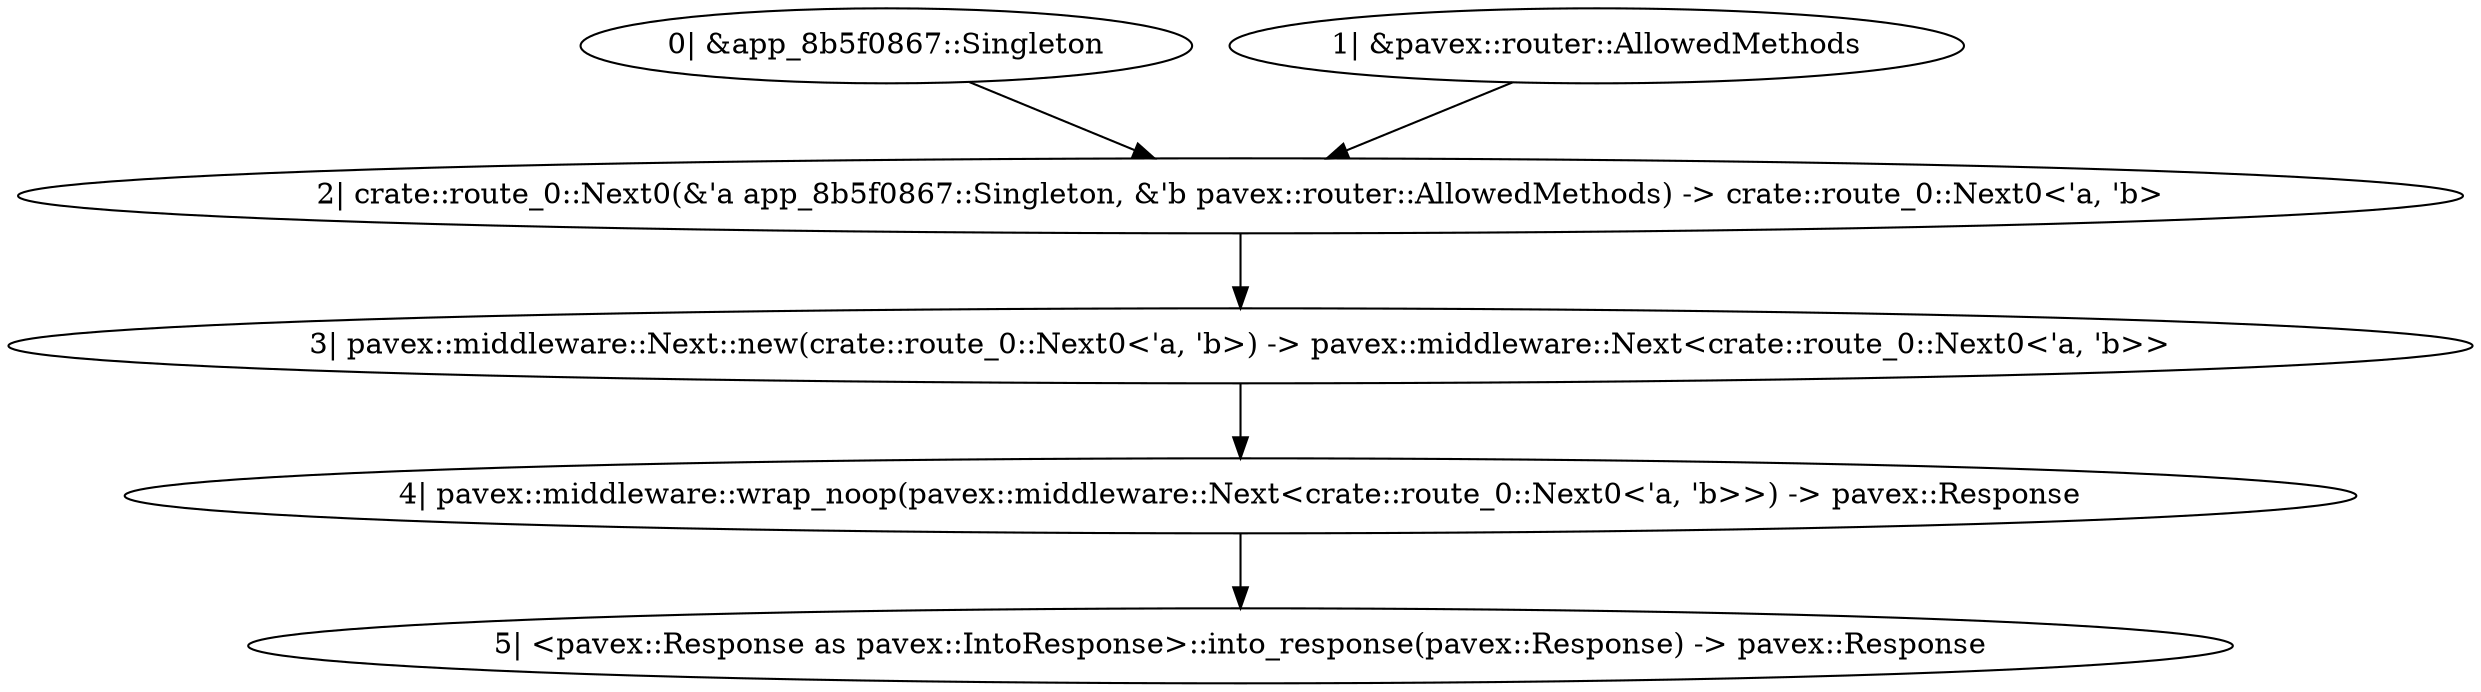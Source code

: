 digraph "* * - 0" {
    0 [ label = "0| &app_8b5f0867::Singleton"]
    1 [ label = "1| &pavex::router::AllowedMethods"]
    2 [ label = "2| crate::route_0::Next0(&'a app_8b5f0867::Singleton, &'b pavex::router::AllowedMethods) -> crate::route_0::Next0<'a, 'b>"]
    3 [ label = "3| pavex::middleware::Next::new(crate::route_0::Next0<'a, 'b>) -> pavex::middleware::Next<crate::route_0::Next0<'a, 'b>>"]
    4 [ label = "4| pavex::middleware::wrap_noop(pavex::middleware::Next<crate::route_0::Next0<'a, 'b>>) -> pavex::Response"]
    5 [ label = "5| <pavex::Response as pavex::IntoResponse>::into_response(pavex::Response) -> pavex::Response"]
    3 -> 4 [ ]
    2 -> 3 [ ]
    1 -> 2 [ ]
    4 -> 5 [ ]
    0 -> 2 [ ]
}

digraph "* * - 1" {
    0 [ label = "0| &app_8b5f0867::Singleton"]
    1 [ label = "1| &pavex::router::AllowedMethods"]
    2 [ label = "2| crate::route_0::Next1(&'a app_8b5f0867::Singleton, &'b pavex::router::AllowedMethods) -> crate::route_0::Next1<'a, 'b>"]
    3 [ label = "3| pavex::middleware::Next::new(crate::route_0::Next1<'a, 'b>) -> pavex::middleware::Next<crate::route_0::Next1<'a, 'b>>"]
    4 [ label = "4| app_8b5f0867::wrap(pavex::middleware::Next<crate::route_0::Next1<'a, 'b>>) -> pavex::Response"]
    5 [ label = "5| <pavex::Response as pavex::IntoResponse>::into_response(pavex::Response) -> pavex::Response"]
    3 -> 4 [ ]
    2 -> 3 [ ]
    1 -> 2 [ ]
    4 -> 5 [ ]
    0 -> 2 [ ]
}

digraph "* * - 2" {
    0 [ label = "0| &pavex::router::AllowedMethods"]
    1 [ label = "1| pavex::router::default_fallback(&pavex::router::AllowedMethods) -> pavex::Response"]
    2 [ label = "2| <pavex::Response as pavex::IntoResponse>::into_response(pavex::Response) -> pavex::Response"]
    1 -> 2 [ ]
    0 -> 1 [ ]
}

digraph "* * - 3" {
    0 [ label = "0| pavex::Response"]
    1 [ label = "1| &app_8b5f0867::Singleton"]
    2 [ label = "2| app_8b5f0867::request_scoped(&app_8b5f0867::Singleton) -> app_8b5f0867::RequestScoped"]
    3 [ label = "3| app_8b5f0867::post(pavex::Response, &app_8b5f0867::RequestScoped) -> pavex::Response"]
    4 [ label = "4| <pavex::Response as pavex::IntoResponse>::into_response(pavex::Response) -> pavex::Response"]
    0 -> 3 [ ]
    2 -> 3 [ label = "&"]
    3 -> 4 [ ]
    1 -> 2 [ ]
}

digraph "GET / - 0" {
    0 [ label = "0| &app_8b5f0867::Singleton"]
    1 [ label = "1| crate::route_1::Next0(&'a app_8b5f0867::Singleton) -> crate::route_1::Next0<'a>"]
    2 [ label = "2| pavex::middleware::Next::new(crate::route_1::Next0<'a>) -> pavex::middleware::Next<crate::route_1::Next0<'a>>"]
    3 [ label = "3| pavex::middleware::wrap_noop(pavex::middleware::Next<crate::route_1::Next0<'a>>) -> pavex::Response"]
    4 [ label = "4| <pavex::Response as pavex::IntoResponse>::into_response(pavex::Response) -> pavex::Response"]
    2 -> 3 [ ]
    1 -> 2 [ ]
    3 -> 4 [ ]
    0 -> 1 [ ]
}

digraph "GET / - 1" {
    0 [ label = "0| &app_8b5f0867::Singleton"]
    1 [ label = "1| app_8b5f0867::request_scoped(&app_8b5f0867::Singleton) -> app_8b5f0867::RequestScoped"]
    2 [ label = "2| crate::route_1::Next1(&'a app_8b5f0867::RequestScoped) -> crate::route_1::Next1<'a>"]
    3 [ label = "3| pavex::middleware::Next::new(crate::route_1::Next1<'a>) -> pavex::middleware::Next<crate::route_1::Next1<'a>>"]
    4 [ label = "4| app_8b5f0867::wrap(pavex::middleware::Next<crate::route_1::Next1<'a>>) -> pavex::Response"]
    5 [ label = "5| <pavex::Response as pavex::IntoResponse>::into_response(pavex::Response) -> pavex::Response"]
    3 -> 4 [ ]
    2 -> 3 [ ]
    1 -> 2 [ label = "&"]
    4 -> 5 [ ]
    0 -> 1 [ ]
}

digraph "GET / - 2" {
    0 [ label = "0| &app_8b5f0867::RequestScoped"]
    1 [ label = "1| app_8b5f0867::handler(&app_8b5f0867::RequestScoped) -> pavex::Response"]
    2 [ label = "2| <pavex::Response as pavex::IntoResponse>::into_response(pavex::Response) -> pavex::Response"]
    1 -> 2 [ ]
    0 -> 1 [ ]
}

digraph "GET / - 3" {
    0 [ label = "0| pavex::Response"]
    1 [ label = "1| &app_8b5f0867::RequestScoped"]
    2 [ label = "2| app_8b5f0867::post(pavex::Response, &app_8b5f0867::RequestScoped) -> pavex::Response"]
    3 [ label = "3| <pavex::Response as pavex::IntoResponse>::into_response(pavex::Response) -> pavex::Response"]
    0 -> 2 [ ]
    2 -> 3 [ ]
    1 -> 2 [ ]
}

digraph app_state {
    0 [ label = "0| app_8b5f0867::Singleton::new() -> app_8b5f0867::Singleton"]
    1 [ label = "1| crate::ApplicationState(app_8b5f0867::Singleton) -> crate::ApplicationState"]
    0 -> 1 [ ]
}
